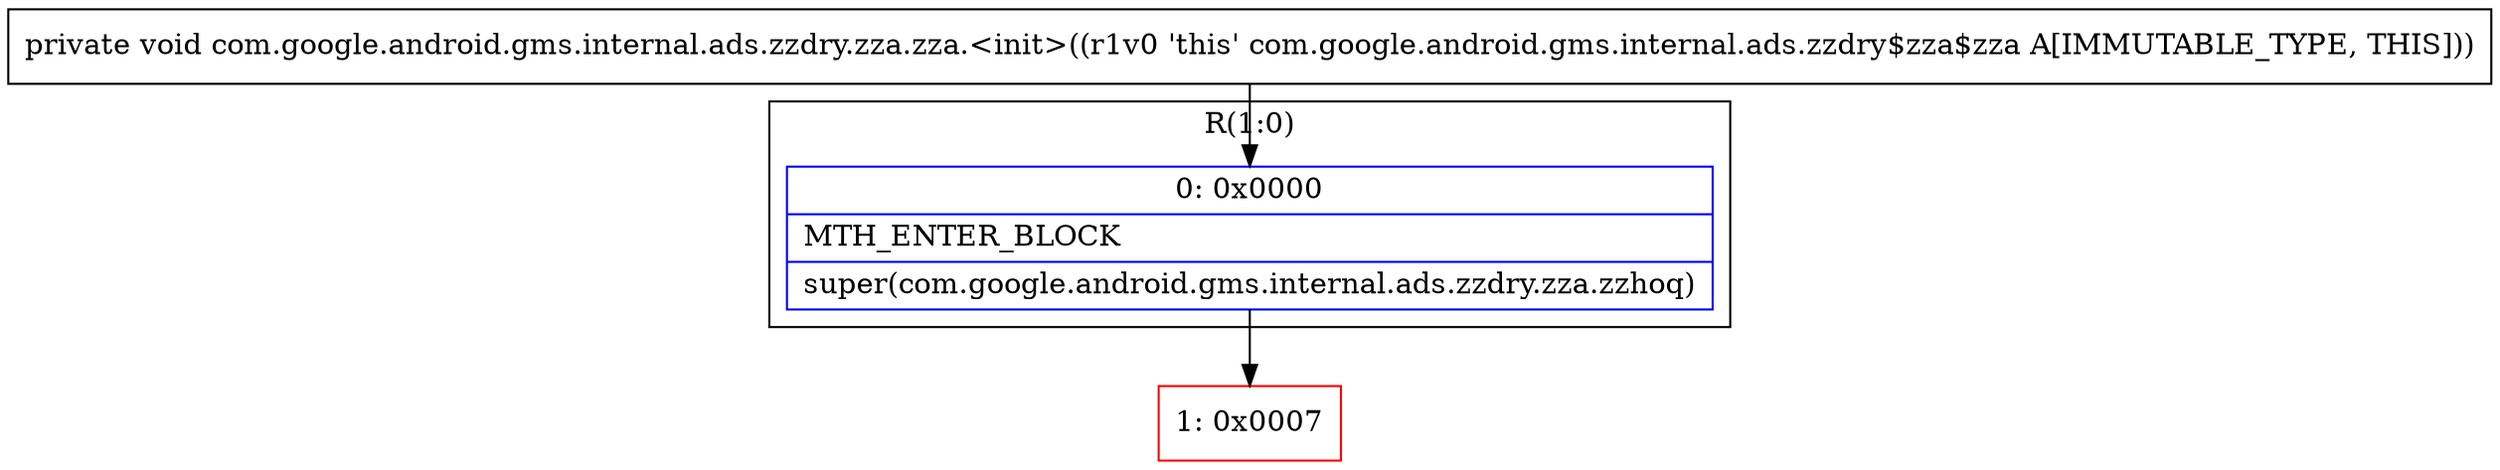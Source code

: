 digraph "CFG forcom.google.android.gms.internal.ads.zzdry.zza.zza.\<init\>()V" {
subgraph cluster_Region_2063175177 {
label = "R(1:0)";
node [shape=record,color=blue];
Node_0 [shape=record,label="{0\:\ 0x0000|MTH_ENTER_BLOCK\l|super(com.google.android.gms.internal.ads.zzdry.zza.zzhoq)\l}"];
}
Node_1 [shape=record,color=red,label="{1\:\ 0x0007}"];
MethodNode[shape=record,label="{private void com.google.android.gms.internal.ads.zzdry.zza.zza.\<init\>((r1v0 'this' com.google.android.gms.internal.ads.zzdry$zza$zza A[IMMUTABLE_TYPE, THIS])) }"];
MethodNode -> Node_0;
Node_0 -> Node_1;
}

